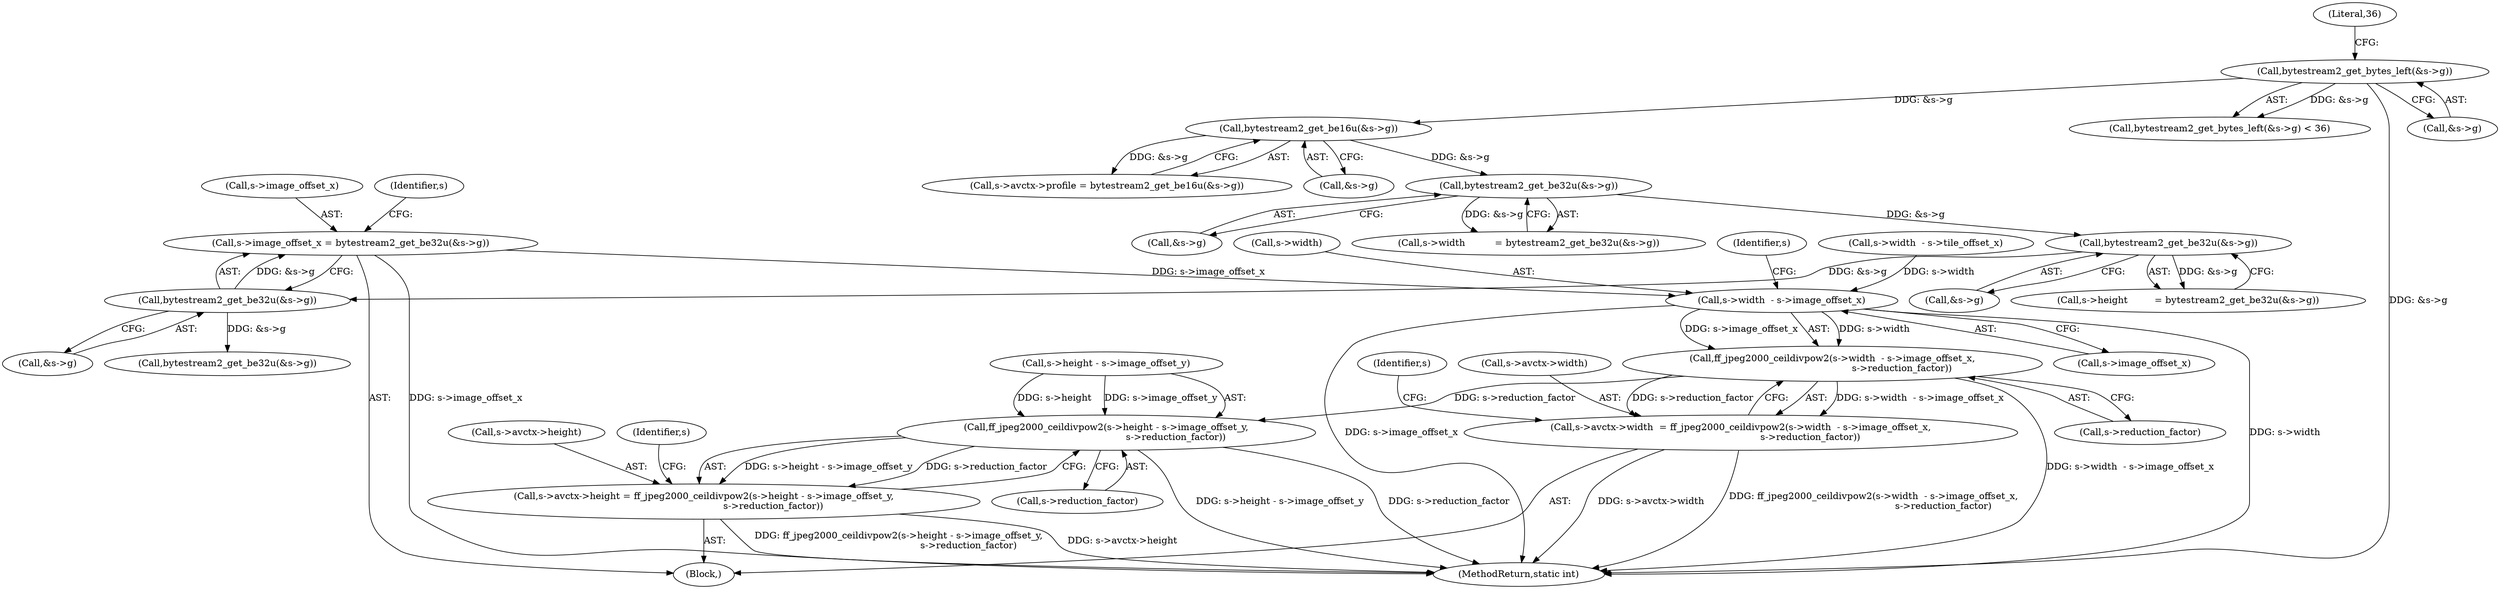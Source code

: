 digraph "0_FFmpeg_8bb11c3ca77b52e05a9ed1496a65f8a76e6e2d8f@pointer" {
"1000168" [label="(Call,s->image_offset_x = bytestream2_get_be32u(&s->g))"];
"1000172" [label="(Call,bytestream2_get_be32u(&s->g))"];
"1000163" [label="(Call,bytestream2_get_be32u(&s->g))"];
"1000154" [label="(Call,bytestream2_get_be32u(&s->g))"];
"1000145" [label="(Call,bytestream2_get_be16u(&s->g))"];
"1000131" [label="(Call,bytestream2_get_bytes_left(&s->g))"];
"1000582" [label="(Call,s->width  - s->image_offset_x)"];
"1000581" [label="(Call,ff_jpeg2000_ceildivpow2(s->width  - s->image_offset_x,\n                                               s->reduction_factor))"];
"1000575" [label="(Call,s->avctx->width  = ff_jpeg2000_ceildivpow2(s->width  - s->image_offset_x,\n                                               s->reduction_factor))"];
"1000598" [label="(Call,ff_jpeg2000_ceildivpow2(s->height - s->image_offset_y,\n                                               s->reduction_factor))"];
"1000592" [label="(Call,s->avctx->height = ff_jpeg2000_ceildivpow2(s->height - s->image_offset_y,\n                                               s->reduction_factor))"];
"1000130" [label="(Call,bytestream2_get_bytes_left(&s->g) < 36)"];
"1000145" [label="(Call,bytestream2_get_be16u(&s->g))"];
"1000583" [label="(Call,s->width)"];
"1000179" [label="(Identifier,s)"];
"1000163" [label="(Call,bytestream2_get_be32u(&s->g))"];
"1000114" [label="(Block,)"];
"1000136" [label="(Literal,36)"];
"1000595" [label="(Identifier,s)"];
"1000590" [label="(Identifier,s)"];
"1000599" [label="(Call,s->height - s->image_offset_y)"];
"1000173" [label="(Call,&s->g)"];
"1000582" [label="(Call,s->width  - s->image_offset_x)"];
"1000168" [label="(Call,s->image_offset_x = bytestream2_get_be32u(&s->g))"];
"1000150" [label="(Call,s->width          = bytestream2_get_be32u(&s->g))"];
"1000131" [label="(Call,bytestream2_get_bytes_left(&s->g))"];
"1000779" [label="(MethodReturn,static int)"];
"1000581" [label="(Call,ff_jpeg2000_ceildivpow2(s->width  - s->image_offset_x,\n                                               s->reduction_factor))"];
"1000575" [label="(Call,s->avctx->width  = ff_jpeg2000_ceildivpow2(s->width  - s->image_offset_x,\n                                               s->reduction_factor))"];
"1000159" [label="(Call,s->height         = bytestream2_get_be32u(&s->g))"];
"1000172" [label="(Call,bytestream2_get_be32u(&s->g))"];
"1000586" [label="(Call,s->image_offset_x)"];
"1000598" [label="(Call,ff_jpeg2000_ceildivpow2(s->height - s->image_offset_y,\n                                               s->reduction_factor))"];
"1000592" [label="(Call,s->avctx->height = ff_jpeg2000_ceildivpow2(s->height - s->image_offset_y,\n                                               s->reduction_factor))"];
"1000606" [label="(Call,s->reduction_factor)"];
"1000576" [label="(Call,s->avctx->width)"];
"1000181" [label="(Call,bytestream2_get_be32u(&s->g))"];
"1000155" [label="(Call,&s->g)"];
"1000139" [label="(Call,s->avctx->profile = bytestream2_get_be16u(&s->g))"];
"1000169" [label="(Call,s->image_offset_x)"];
"1000164" [label="(Call,&s->g)"];
"1000154" [label="(Call,bytestream2_get_be32u(&s->g))"];
"1000589" [label="(Call,s->reduction_factor)"];
"1000593" [label="(Call,s->avctx->height)"];
"1000146" [label="(Call,&s->g)"];
"1000132" [label="(Call,&s->g)"];
"1000438" [label="(Call,s->width  - s->tile_offset_x)"];
"1000614" [label="(Identifier,s)"];
"1000168" -> "1000114"  [label="AST: "];
"1000168" -> "1000172"  [label="CFG: "];
"1000169" -> "1000168"  [label="AST: "];
"1000172" -> "1000168"  [label="AST: "];
"1000179" -> "1000168"  [label="CFG: "];
"1000168" -> "1000779"  [label="DDG: s->image_offset_x"];
"1000172" -> "1000168"  [label="DDG: &s->g"];
"1000168" -> "1000582"  [label="DDG: s->image_offset_x"];
"1000172" -> "1000173"  [label="CFG: "];
"1000173" -> "1000172"  [label="AST: "];
"1000163" -> "1000172"  [label="DDG: &s->g"];
"1000172" -> "1000181"  [label="DDG: &s->g"];
"1000163" -> "1000159"  [label="AST: "];
"1000163" -> "1000164"  [label="CFG: "];
"1000164" -> "1000163"  [label="AST: "];
"1000159" -> "1000163"  [label="CFG: "];
"1000163" -> "1000159"  [label="DDG: &s->g"];
"1000154" -> "1000163"  [label="DDG: &s->g"];
"1000154" -> "1000150"  [label="AST: "];
"1000154" -> "1000155"  [label="CFG: "];
"1000155" -> "1000154"  [label="AST: "];
"1000150" -> "1000154"  [label="CFG: "];
"1000154" -> "1000150"  [label="DDG: &s->g"];
"1000145" -> "1000154"  [label="DDG: &s->g"];
"1000145" -> "1000139"  [label="AST: "];
"1000145" -> "1000146"  [label="CFG: "];
"1000146" -> "1000145"  [label="AST: "];
"1000139" -> "1000145"  [label="CFG: "];
"1000145" -> "1000139"  [label="DDG: &s->g"];
"1000131" -> "1000145"  [label="DDG: &s->g"];
"1000131" -> "1000130"  [label="AST: "];
"1000131" -> "1000132"  [label="CFG: "];
"1000132" -> "1000131"  [label="AST: "];
"1000136" -> "1000131"  [label="CFG: "];
"1000131" -> "1000779"  [label="DDG: &s->g"];
"1000131" -> "1000130"  [label="DDG: &s->g"];
"1000582" -> "1000581"  [label="AST: "];
"1000582" -> "1000586"  [label="CFG: "];
"1000583" -> "1000582"  [label="AST: "];
"1000586" -> "1000582"  [label="AST: "];
"1000590" -> "1000582"  [label="CFG: "];
"1000582" -> "1000779"  [label="DDG: s->width"];
"1000582" -> "1000779"  [label="DDG: s->image_offset_x"];
"1000582" -> "1000581"  [label="DDG: s->width"];
"1000582" -> "1000581"  [label="DDG: s->image_offset_x"];
"1000438" -> "1000582"  [label="DDG: s->width"];
"1000581" -> "1000575"  [label="AST: "];
"1000581" -> "1000589"  [label="CFG: "];
"1000589" -> "1000581"  [label="AST: "];
"1000575" -> "1000581"  [label="CFG: "];
"1000581" -> "1000779"  [label="DDG: s->width  - s->image_offset_x"];
"1000581" -> "1000575"  [label="DDG: s->width  - s->image_offset_x"];
"1000581" -> "1000575"  [label="DDG: s->reduction_factor"];
"1000581" -> "1000598"  [label="DDG: s->reduction_factor"];
"1000575" -> "1000114"  [label="AST: "];
"1000576" -> "1000575"  [label="AST: "];
"1000595" -> "1000575"  [label="CFG: "];
"1000575" -> "1000779"  [label="DDG: ff_jpeg2000_ceildivpow2(s->width  - s->image_offset_x,\n                                               s->reduction_factor)"];
"1000575" -> "1000779"  [label="DDG: s->avctx->width"];
"1000598" -> "1000592"  [label="AST: "];
"1000598" -> "1000606"  [label="CFG: "];
"1000599" -> "1000598"  [label="AST: "];
"1000606" -> "1000598"  [label="AST: "];
"1000592" -> "1000598"  [label="CFG: "];
"1000598" -> "1000779"  [label="DDG: s->height - s->image_offset_y"];
"1000598" -> "1000779"  [label="DDG: s->reduction_factor"];
"1000598" -> "1000592"  [label="DDG: s->height - s->image_offset_y"];
"1000598" -> "1000592"  [label="DDG: s->reduction_factor"];
"1000599" -> "1000598"  [label="DDG: s->height"];
"1000599" -> "1000598"  [label="DDG: s->image_offset_y"];
"1000592" -> "1000114"  [label="AST: "];
"1000593" -> "1000592"  [label="AST: "];
"1000614" -> "1000592"  [label="CFG: "];
"1000592" -> "1000779"  [label="DDG: ff_jpeg2000_ceildivpow2(s->height - s->image_offset_y,\n                                               s->reduction_factor)"];
"1000592" -> "1000779"  [label="DDG: s->avctx->height"];
}
